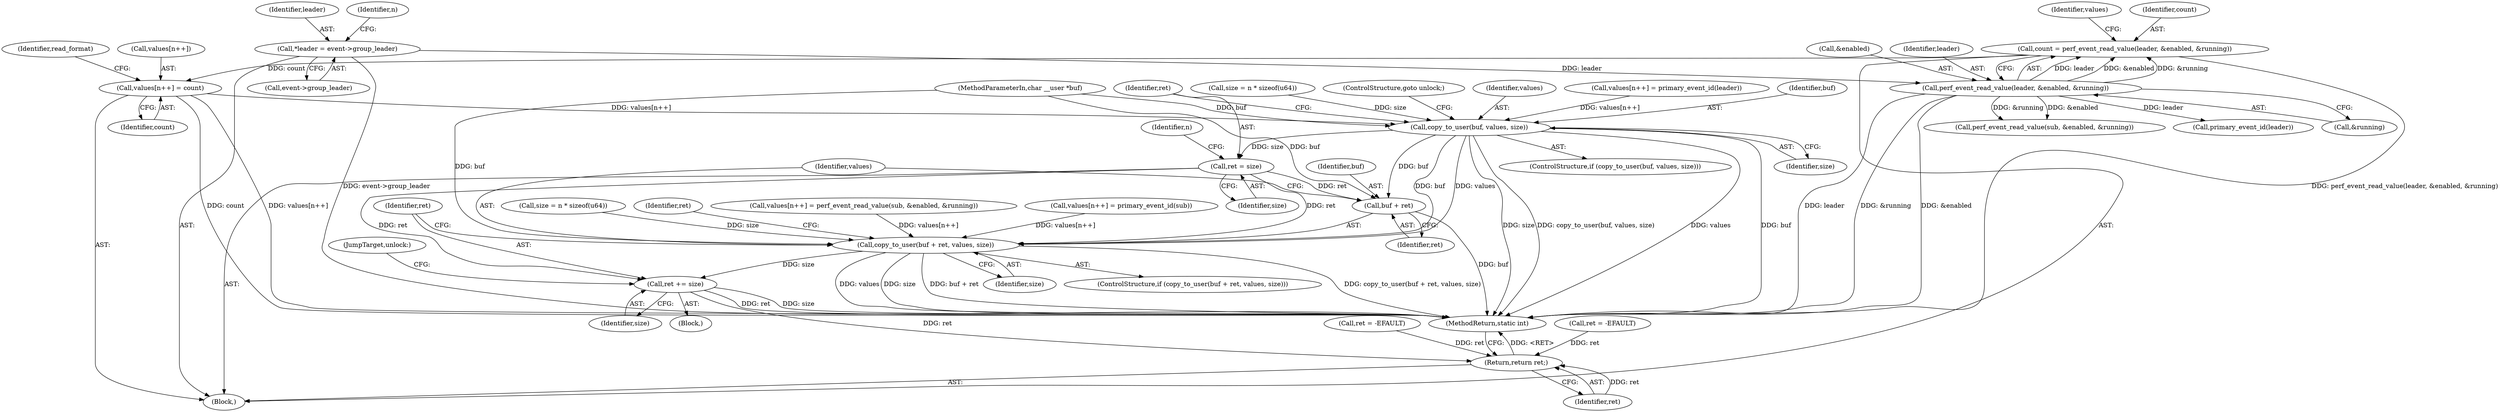 digraph "0_linux_f63a8daa5812afef4f06c962351687e1ff9ccb2b_4@API" {
"1000140" [label="(Call,count = perf_event_read_value(leader, &enabled, &running))"];
"1000142" [label="(Call,perf_event_read_value(leader, &enabled, &running))"];
"1000106" [label="(Call,*leader = event->group_leader)"];
"1000178" [label="(Call,values[n++] = count)"];
"1000202" [label="(Call,copy_to_user(buf, values, size))"];
"1000207" [label="(Call,ret = size)"];
"1000243" [label="(Call,copy_to_user(buf + ret, values, size))"];
"1000255" [label="(Call,ret += size)"];
"1000264" [label="(Return,return ret;)"];
"1000244" [label="(Call,buf + ret)"];
"1000121" [label="(Call,ret = -EFAULT)"];
"1000193" [label="(Call,primary_event_id(leader))"];
"1000195" [label="(Call,size = n * sizeof(u64))"];
"1000206" [label="(ControlStructure,goto unlock;)"];
"1000204" [label="(Identifier,values)"];
"1000104" [label="(Block,)"];
"1000208" [label="(Identifier,ret)"];
"1000236" [label="(Call,size = n * sizeof(u64))"];
"1000179" [label="(Call,values[n++])"];
"1000247" [label="(Identifier,values)"];
"1000107" [label="(Identifier,leader)"];
"1000183" [label="(Identifier,count)"];
"1000114" [label="(Identifier,n)"];
"1000255" [label="(Call,ret += size)"];
"1000178" [label="(Call,values[n++] = count)"];
"1000201" [label="(ControlStructure,if (copy_to_user(buf, values, size)))"];
"1000106" [label="(Call,*leader = event->group_leader)"];
"1000103" [label="(MethodParameterIn,char __user *buf)"];
"1000146" [label="(Call,&running)"];
"1000140" [label="(Call,count = perf_event_read_value(leader, &enabled, &running))"];
"1000251" [label="(Identifier,ret)"];
"1000265" [label="(Identifier,ret)"];
"1000245" [label="(Identifier,buf)"];
"1000248" [label="(Identifier,size)"];
"1000266" [label="(MethodReturn,static int)"];
"1000202" [label="(Call,copy_to_user(buf, values, size))"];
"1000242" [label="(ControlStructure,if (copy_to_user(buf + ret, values, size)))"];
"1000219" [label="(Call,perf_event_read_value(sub, &enabled, &running))"];
"1000205" [label="(Identifier,size)"];
"1000150" [label="(Identifier,values)"];
"1000209" [label="(Identifier,size)"];
"1000214" [label="(Call,values[n++] = perf_event_read_value(sub, &enabled, &running))"];
"1000212" [label="(Identifier,n)"];
"1000188" [label="(Call,values[n++] = primary_event_id(leader))"];
"1000210" [label="(Block,)"];
"1000144" [label="(Call,&enabled)"];
"1000142" [label="(Call,perf_event_read_value(leader, &enabled, &running))"];
"1000244" [label="(Call,buf + ret)"];
"1000256" [label="(Identifier,ret)"];
"1000229" [label="(Call,values[n++] = primary_event_id(sub))"];
"1000264" [label="(Return,return ret;)"];
"1000108" [label="(Call,event->group_leader)"];
"1000203" [label="(Identifier,buf)"];
"1000141" [label="(Identifier,count)"];
"1000250" [label="(Call,ret = -EFAULT)"];
"1000246" [label="(Identifier,ret)"];
"1000243" [label="(Call,copy_to_user(buf + ret, values, size))"];
"1000257" [label="(Identifier,size)"];
"1000143" [label="(Identifier,leader)"];
"1000186" [label="(Identifier,read_format)"];
"1000207" [label="(Call,ret = size)"];
"1000258" [label="(JumpTarget,unlock:)"];
"1000140" -> "1000104"  [label="AST: "];
"1000140" -> "1000142"  [label="CFG: "];
"1000141" -> "1000140"  [label="AST: "];
"1000142" -> "1000140"  [label="AST: "];
"1000150" -> "1000140"  [label="CFG: "];
"1000140" -> "1000266"  [label="DDG: perf_event_read_value(leader, &enabled, &running)"];
"1000142" -> "1000140"  [label="DDG: leader"];
"1000142" -> "1000140"  [label="DDG: &enabled"];
"1000142" -> "1000140"  [label="DDG: &running"];
"1000140" -> "1000178"  [label="DDG: count"];
"1000142" -> "1000146"  [label="CFG: "];
"1000143" -> "1000142"  [label="AST: "];
"1000144" -> "1000142"  [label="AST: "];
"1000146" -> "1000142"  [label="AST: "];
"1000142" -> "1000266"  [label="DDG: &enabled"];
"1000142" -> "1000266"  [label="DDG: leader"];
"1000142" -> "1000266"  [label="DDG: &running"];
"1000106" -> "1000142"  [label="DDG: leader"];
"1000142" -> "1000193"  [label="DDG: leader"];
"1000142" -> "1000219"  [label="DDG: &enabled"];
"1000142" -> "1000219"  [label="DDG: &running"];
"1000106" -> "1000104"  [label="AST: "];
"1000106" -> "1000108"  [label="CFG: "];
"1000107" -> "1000106"  [label="AST: "];
"1000108" -> "1000106"  [label="AST: "];
"1000114" -> "1000106"  [label="CFG: "];
"1000106" -> "1000266"  [label="DDG: event->group_leader"];
"1000178" -> "1000104"  [label="AST: "];
"1000178" -> "1000183"  [label="CFG: "];
"1000179" -> "1000178"  [label="AST: "];
"1000183" -> "1000178"  [label="AST: "];
"1000186" -> "1000178"  [label="CFG: "];
"1000178" -> "1000266"  [label="DDG: values[n++]"];
"1000178" -> "1000266"  [label="DDG: count"];
"1000178" -> "1000202"  [label="DDG: values[n++]"];
"1000202" -> "1000201"  [label="AST: "];
"1000202" -> "1000205"  [label="CFG: "];
"1000203" -> "1000202"  [label="AST: "];
"1000204" -> "1000202"  [label="AST: "];
"1000205" -> "1000202"  [label="AST: "];
"1000206" -> "1000202"  [label="CFG: "];
"1000208" -> "1000202"  [label="CFG: "];
"1000202" -> "1000266"  [label="DDG: buf"];
"1000202" -> "1000266"  [label="DDG: size"];
"1000202" -> "1000266"  [label="DDG: copy_to_user(buf, values, size)"];
"1000202" -> "1000266"  [label="DDG: values"];
"1000103" -> "1000202"  [label="DDG: buf"];
"1000188" -> "1000202"  [label="DDG: values[n++]"];
"1000195" -> "1000202"  [label="DDG: size"];
"1000202" -> "1000207"  [label="DDG: size"];
"1000202" -> "1000243"  [label="DDG: buf"];
"1000202" -> "1000243"  [label="DDG: values"];
"1000202" -> "1000244"  [label="DDG: buf"];
"1000207" -> "1000104"  [label="AST: "];
"1000207" -> "1000209"  [label="CFG: "];
"1000208" -> "1000207"  [label="AST: "];
"1000209" -> "1000207"  [label="AST: "];
"1000212" -> "1000207"  [label="CFG: "];
"1000207" -> "1000243"  [label="DDG: ret"];
"1000207" -> "1000244"  [label="DDG: ret"];
"1000207" -> "1000255"  [label="DDG: ret"];
"1000243" -> "1000242"  [label="AST: "];
"1000243" -> "1000248"  [label="CFG: "];
"1000244" -> "1000243"  [label="AST: "];
"1000247" -> "1000243"  [label="AST: "];
"1000248" -> "1000243"  [label="AST: "];
"1000251" -> "1000243"  [label="CFG: "];
"1000256" -> "1000243"  [label="CFG: "];
"1000243" -> "1000266"  [label="DDG: size"];
"1000243" -> "1000266"  [label="DDG: buf + ret"];
"1000243" -> "1000266"  [label="DDG: copy_to_user(buf + ret, values, size)"];
"1000243" -> "1000266"  [label="DDG: values"];
"1000103" -> "1000243"  [label="DDG: buf"];
"1000229" -> "1000243"  [label="DDG: values[n++]"];
"1000214" -> "1000243"  [label="DDG: values[n++]"];
"1000236" -> "1000243"  [label="DDG: size"];
"1000243" -> "1000255"  [label="DDG: size"];
"1000255" -> "1000210"  [label="AST: "];
"1000255" -> "1000257"  [label="CFG: "];
"1000256" -> "1000255"  [label="AST: "];
"1000257" -> "1000255"  [label="AST: "];
"1000258" -> "1000255"  [label="CFG: "];
"1000255" -> "1000266"  [label="DDG: size"];
"1000255" -> "1000266"  [label="DDG: ret"];
"1000255" -> "1000264"  [label="DDG: ret"];
"1000264" -> "1000104"  [label="AST: "];
"1000264" -> "1000265"  [label="CFG: "];
"1000265" -> "1000264"  [label="AST: "];
"1000266" -> "1000264"  [label="CFG: "];
"1000264" -> "1000266"  [label="DDG: <RET>"];
"1000265" -> "1000264"  [label="DDG: ret"];
"1000250" -> "1000264"  [label="DDG: ret"];
"1000121" -> "1000264"  [label="DDG: ret"];
"1000244" -> "1000246"  [label="CFG: "];
"1000245" -> "1000244"  [label="AST: "];
"1000246" -> "1000244"  [label="AST: "];
"1000247" -> "1000244"  [label="CFG: "];
"1000244" -> "1000266"  [label="DDG: buf"];
"1000103" -> "1000244"  [label="DDG: buf"];
}
